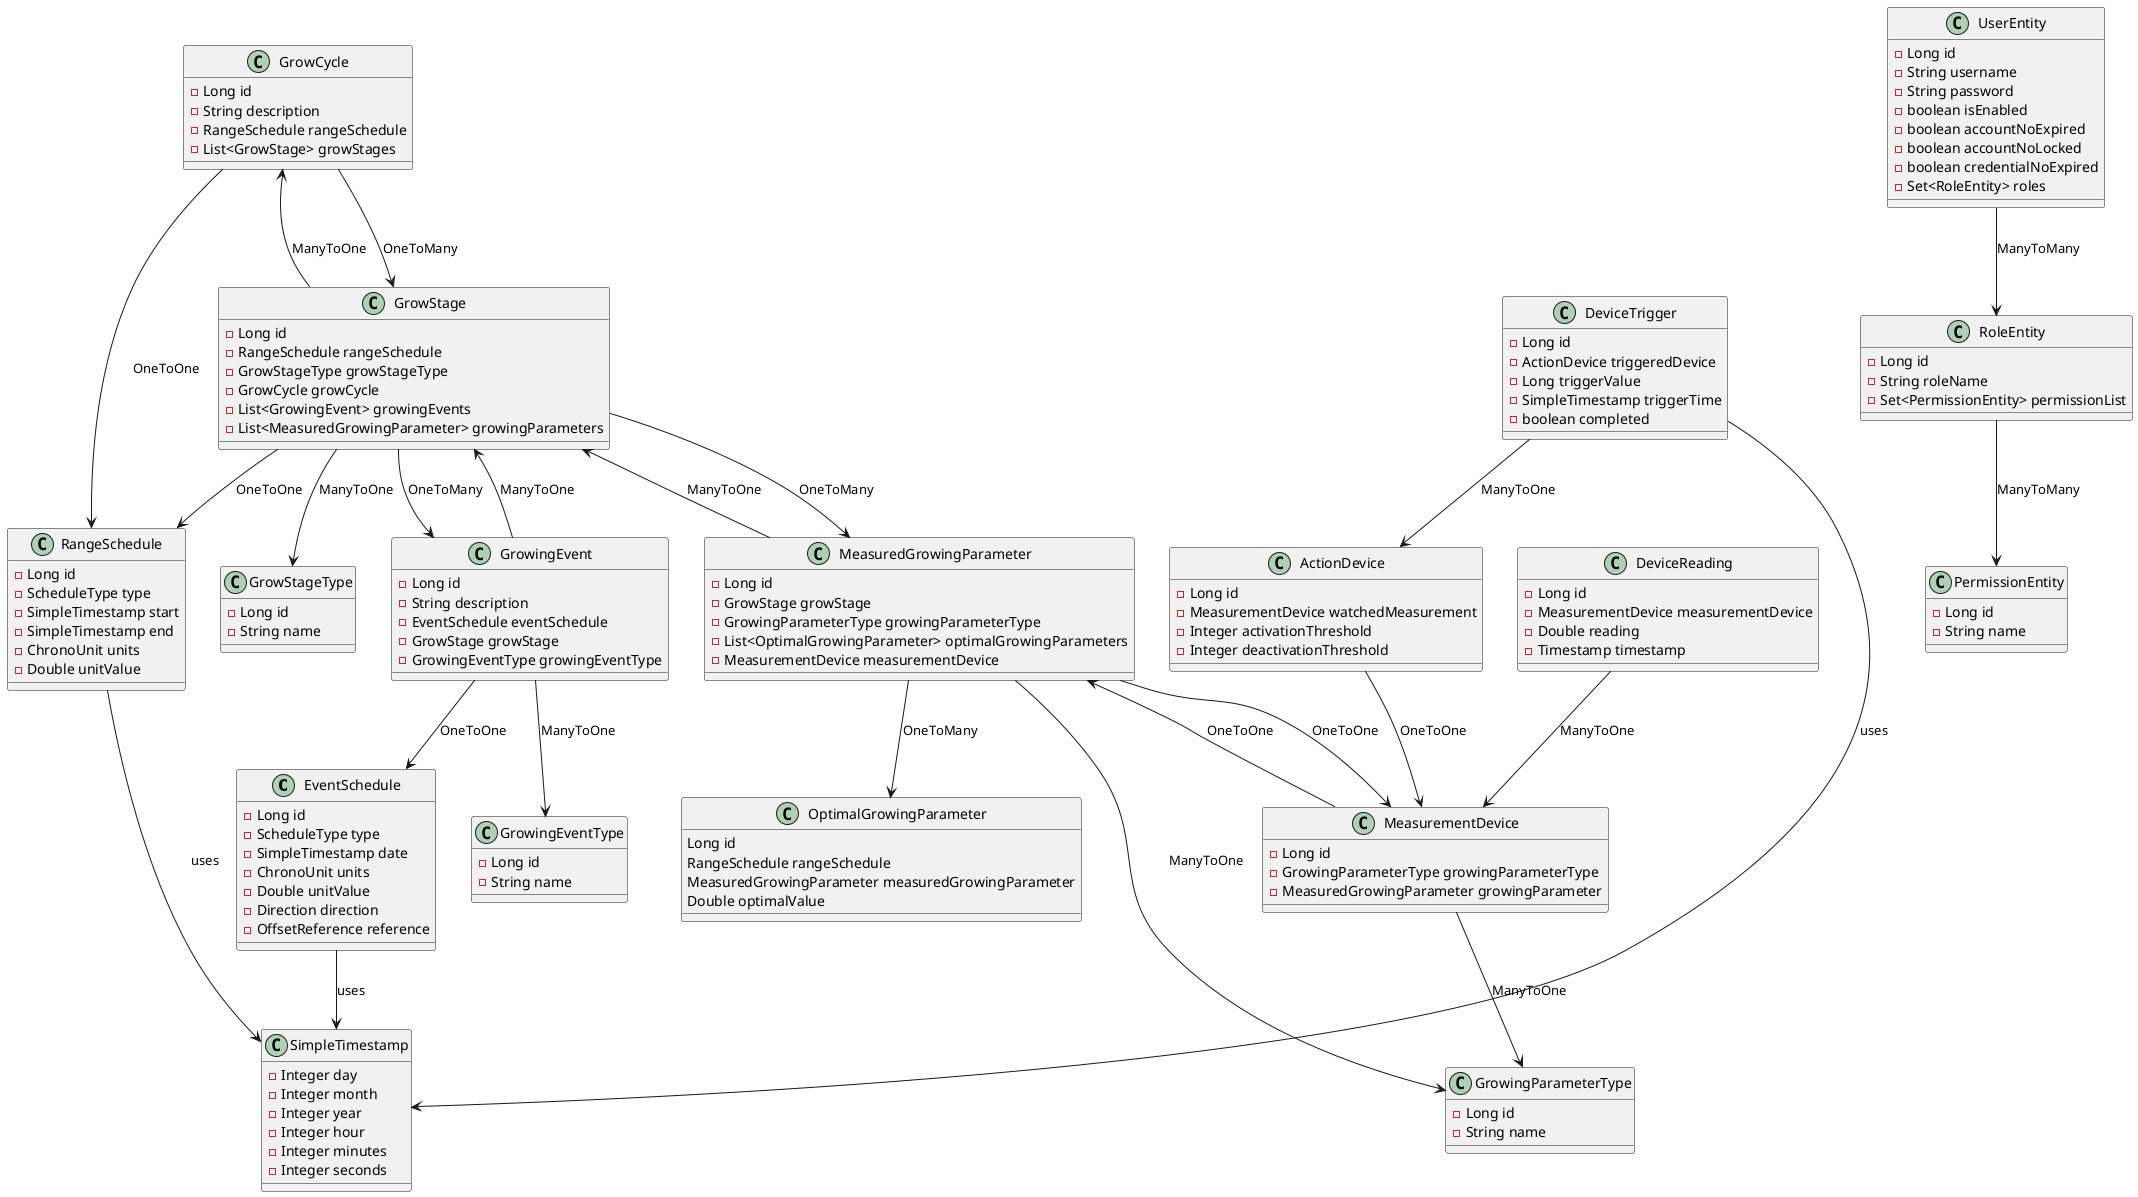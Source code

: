 @startuml

'1-The following classes are in order.'

class EventSchedule {
    - Long id
    - ScheduleType type
    - SimpleTimestamp date
    - ChronoUnit units
    - Double unitValue
    - Direction direction
    - OffsetReference reference
}

class RangeSchedule {
    - Long id
    - ScheduleType type
    - SimpleTimestamp start
    - SimpleTimestamp end
    - ChronoUnit units
    - Double unitValue
}

class ActionDevice {
    - Long id
    - MeasurementDevice watchedMeasurement
    - Integer activationThreshold
    - Integer deactivationThreshold
}

class DeviceReading {
    - Long id
    - MeasurementDevice measurementDevice
    - Double reading
    - Timestamp timestamp
}

class DeviceTrigger {
    - Long id
    - ActionDevice triggeredDevice
    - Long triggerValue
    - SimpleTimestamp triggerTime
    - boolean completed
}

class GrowCycle {
    - Long id
    - String description
    - RangeSchedule rangeSchedule
    - List<GrowStage> growStages
}

class GrowingEvent {
    - Long id
    - String description
    - EventSchedule eventSchedule
    - GrowStage growStage
    - GrowingEventType growingEventType
}

class GrowingEventType {
    - Long id
    - String name
}

class GrowingParameterType {
    - Long id
    - String name
}

class GrowStage {
    - Long id
    - RangeSchedule rangeSchedule
    - GrowStageType growStageType
    - GrowCycle growCycle
    - List<GrowingEvent> growingEvents
    - List<MeasuredGrowingParameter> growingParameters
}

class GrowStageType {
    - Long id
    - String name
}

class MeasuredGrowingParameter {
    - Long id
    - GrowStage growStage
    - GrowingParameterType growingParameterType
    - List<OptimalGrowingParameter> optimalGrowingParameters
    - MeasurementDevice measurementDevice
}

class MeasurementDevice {
    - Long id
    - GrowingParameterType growingParameterType
    - MeasuredGrowingParameter growingParameter
}

class OptimalGrowingParameter {
    Long id
    RangeSchedule rangeSchedule
    MeasuredGrowingParameter measuredGrowingParameter
    Double optimalValue
}

class PermissionEntity {
    - Long id
    - String name
}

class RoleEntity {
    - Long id
    - String roleName
    - Set<PermissionEntity> permissionList
}

class SimpleTimestamp {
    - Integer day
    - Integer month
    - Integer year
    - Integer hour
    - Integer minutes
    - Integer seconds
}

class UserEntity {
    - Long id
    - String username
    - String password
    - boolean isEnabled
    - boolean accountNoExpired
    - boolean accountNoLocked
    - boolean credentialNoExpired
    - Set<RoleEntity> roles
}



'The following relationships are in order.'

EventSchedule --> SimpleTimestamp : «uses»
RangeSchedule --> SimpleTimestamp : «uses»
ActionDevice --> MeasurementDevice : «OneToOne»
DeviceReading --> MeasurementDevice : «ManyToOne»
DeviceTrigger --> ActionDevice : «ManyToOne»
DeviceTrigger --> SimpleTimestamp : «uses»
GrowCycle --> RangeSchedule : «OneToOne»
GrowCycle --> GrowStage : «OneToMany»
GrowingEvent --> EventSchedule : «OneToOne»
GrowingEvent --> GrowStage : «ManyToOne»
GrowingEvent --> GrowingEventType : «ManyToOne»
GrowStage --> RangeSchedule : «OneToOne»
GrowStage --> GrowStageType : «ManyToOne»
GrowStage --> GrowCycle : «ManyToOne»
GrowStage --> GrowingEvent : «OneToMany»
GrowStage --> MeasuredGrowingParameter : «OneToMany»
MeasuredGrowingParameter --> GrowStage : «ManyToOne»
MeasuredGrowingParameter --> GrowingParameterType : «ManyToOne»
MeasuredGrowingParameter --> OptimalGrowingParameter : «OneToMany»
MeasuredGrowingParameter --> MeasurementDevice : «OneToOne»
MeasurementDevice --> GrowingParameterType : «ManyToOne»
MeasurementDevice --> MeasuredGrowingParameter : «OneToOne»
RoleEntity --> PermissionEntity : «ManyToMany»
UserEntity --> RoleEntity : «ManyToMany»

@enduml